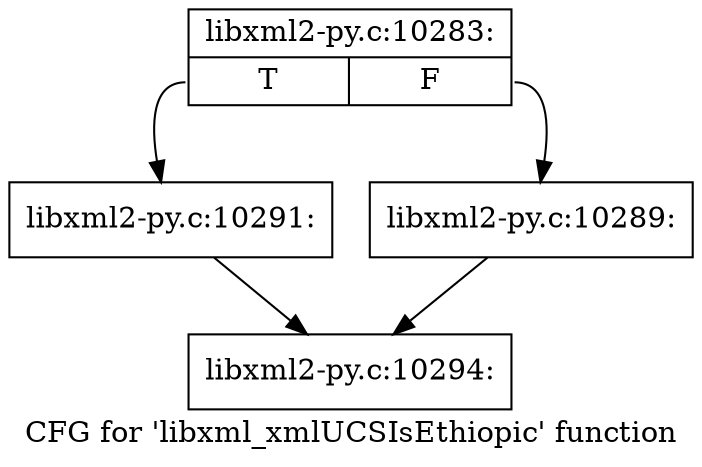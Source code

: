 digraph "CFG for 'libxml_xmlUCSIsEthiopic' function" {
	label="CFG for 'libxml_xmlUCSIsEthiopic' function";

	Node0x45bb980 [shape=record,label="{libxml2-py.c:10283:|{<s0>T|<s1>F}}"];
	Node0x45bb980:s0 -> Node0x45bc9b0;
	Node0x45bb980:s1 -> Node0x45bc960;
	Node0x45bc960 [shape=record,label="{libxml2-py.c:10289:}"];
	Node0x45bc960 -> Node0x45bb210;
	Node0x45bc9b0 [shape=record,label="{libxml2-py.c:10291:}"];
	Node0x45bc9b0 -> Node0x45bb210;
	Node0x45bb210 [shape=record,label="{libxml2-py.c:10294:}"];
}
